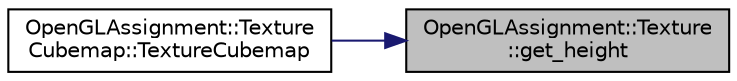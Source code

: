 digraph "OpenGLAssignment::Texture::get_height"
{
 // LATEX_PDF_SIZE
  edge [fontname="Helvetica",fontsize="10",labelfontname="Helvetica",labelfontsize="10"];
  node [fontname="Helvetica",fontsize="10",shape=record];
  rankdir="RL";
  Node1 [label="OpenGLAssignment::Texture\l::get_height",height=0.2,width=0.4,color="black", fillcolor="grey75", style="filled", fontcolor="black",tooltip="Gets the height of the texture."];
  Node1 -> Node2 [dir="back",color="midnightblue",fontsize="10",style="solid",fontname="Helvetica"];
  Node2 [label="OpenGLAssignment::Texture\lCubemap::TextureCubemap",height=0.2,width=0.4,color="black", fillcolor="white", style="filled",URL="$class_open_g_l_assignment_1_1_texture_cubemap.html#a14dfb410148a9042c116ec121c3caefd",tooltip="Creates an instance."];
}
